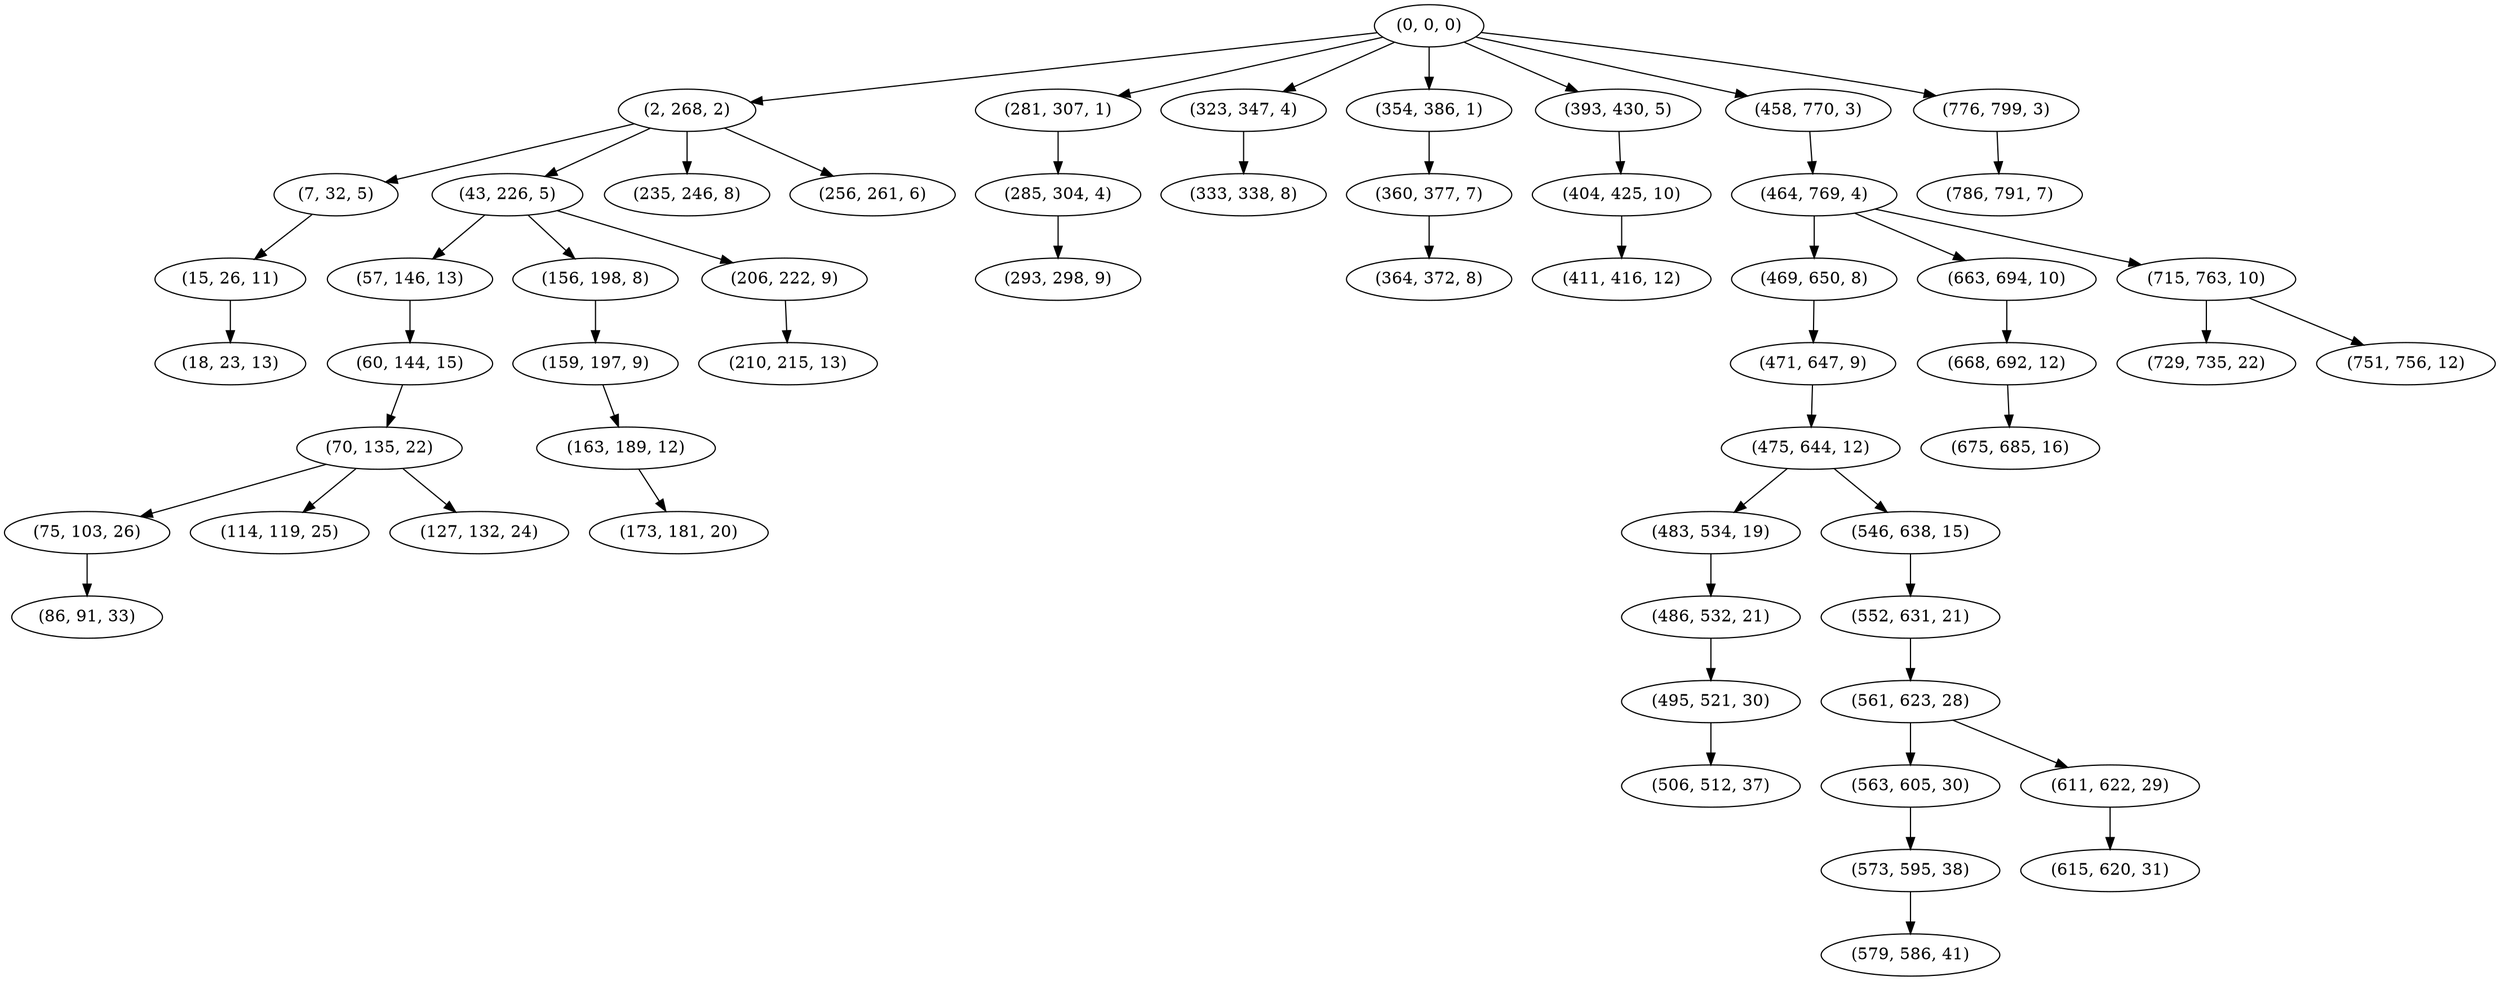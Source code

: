 digraph tree {
    "(0, 0, 0)";
    "(2, 268, 2)";
    "(7, 32, 5)";
    "(15, 26, 11)";
    "(18, 23, 13)";
    "(43, 226, 5)";
    "(57, 146, 13)";
    "(60, 144, 15)";
    "(70, 135, 22)";
    "(75, 103, 26)";
    "(86, 91, 33)";
    "(114, 119, 25)";
    "(127, 132, 24)";
    "(156, 198, 8)";
    "(159, 197, 9)";
    "(163, 189, 12)";
    "(173, 181, 20)";
    "(206, 222, 9)";
    "(210, 215, 13)";
    "(235, 246, 8)";
    "(256, 261, 6)";
    "(281, 307, 1)";
    "(285, 304, 4)";
    "(293, 298, 9)";
    "(323, 347, 4)";
    "(333, 338, 8)";
    "(354, 386, 1)";
    "(360, 377, 7)";
    "(364, 372, 8)";
    "(393, 430, 5)";
    "(404, 425, 10)";
    "(411, 416, 12)";
    "(458, 770, 3)";
    "(464, 769, 4)";
    "(469, 650, 8)";
    "(471, 647, 9)";
    "(475, 644, 12)";
    "(483, 534, 19)";
    "(486, 532, 21)";
    "(495, 521, 30)";
    "(506, 512, 37)";
    "(546, 638, 15)";
    "(552, 631, 21)";
    "(561, 623, 28)";
    "(563, 605, 30)";
    "(573, 595, 38)";
    "(579, 586, 41)";
    "(611, 622, 29)";
    "(615, 620, 31)";
    "(663, 694, 10)";
    "(668, 692, 12)";
    "(675, 685, 16)";
    "(715, 763, 10)";
    "(729, 735, 22)";
    "(751, 756, 12)";
    "(776, 799, 3)";
    "(786, 791, 7)";
    "(0, 0, 0)" -> "(2, 268, 2)";
    "(0, 0, 0)" -> "(281, 307, 1)";
    "(0, 0, 0)" -> "(323, 347, 4)";
    "(0, 0, 0)" -> "(354, 386, 1)";
    "(0, 0, 0)" -> "(393, 430, 5)";
    "(0, 0, 0)" -> "(458, 770, 3)";
    "(0, 0, 0)" -> "(776, 799, 3)";
    "(2, 268, 2)" -> "(7, 32, 5)";
    "(2, 268, 2)" -> "(43, 226, 5)";
    "(2, 268, 2)" -> "(235, 246, 8)";
    "(2, 268, 2)" -> "(256, 261, 6)";
    "(7, 32, 5)" -> "(15, 26, 11)";
    "(15, 26, 11)" -> "(18, 23, 13)";
    "(43, 226, 5)" -> "(57, 146, 13)";
    "(43, 226, 5)" -> "(156, 198, 8)";
    "(43, 226, 5)" -> "(206, 222, 9)";
    "(57, 146, 13)" -> "(60, 144, 15)";
    "(60, 144, 15)" -> "(70, 135, 22)";
    "(70, 135, 22)" -> "(75, 103, 26)";
    "(70, 135, 22)" -> "(114, 119, 25)";
    "(70, 135, 22)" -> "(127, 132, 24)";
    "(75, 103, 26)" -> "(86, 91, 33)";
    "(156, 198, 8)" -> "(159, 197, 9)";
    "(159, 197, 9)" -> "(163, 189, 12)";
    "(163, 189, 12)" -> "(173, 181, 20)";
    "(206, 222, 9)" -> "(210, 215, 13)";
    "(281, 307, 1)" -> "(285, 304, 4)";
    "(285, 304, 4)" -> "(293, 298, 9)";
    "(323, 347, 4)" -> "(333, 338, 8)";
    "(354, 386, 1)" -> "(360, 377, 7)";
    "(360, 377, 7)" -> "(364, 372, 8)";
    "(393, 430, 5)" -> "(404, 425, 10)";
    "(404, 425, 10)" -> "(411, 416, 12)";
    "(458, 770, 3)" -> "(464, 769, 4)";
    "(464, 769, 4)" -> "(469, 650, 8)";
    "(464, 769, 4)" -> "(663, 694, 10)";
    "(464, 769, 4)" -> "(715, 763, 10)";
    "(469, 650, 8)" -> "(471, 647, 9)";
    "(471, 647, 9)" -> "(475, 644, 12)";
    "(475, 644, 12)" -> "(483, 534, 19)";
    "(475, 644, 12)" -> "(546, 638, 15)";
    "(483, 534, 19)" -> "(486, 532, 21)";
    "(486, 532, 21)" -> "(495, 521, 30)";
    "(495, 521, 30)" -> "(506, 512, 37)";
    "(546, 638, 15)" -> "(552, 631, 21)";
    "(552, 631, 21)" -> "(561, 623, 28)";
    "(561, 623, 28)" -> "(563, 605, 30)";
    "(561, 623, 28)" -> "(611, 622, 29)";
    "(563, 605, 30)" -> "(573, 595, 38)";
    "(573, 595, 38)" -> "(579, 586, 41)";
    "(611, 622, 29)" -> "(615, 620, 31)";
    "(663, 694, 10)" -> "(668, 692, 12)";
    "(668, 692, 12)" -> "(675, 685, 16)";
    "(715, 763, 10)" -> "(729, 735, 22)";
    "(715, 763, 10)" -> "(751, 756, 12)";
    "(776, 799, 3)" -> "(786, 791, 7)";
}
